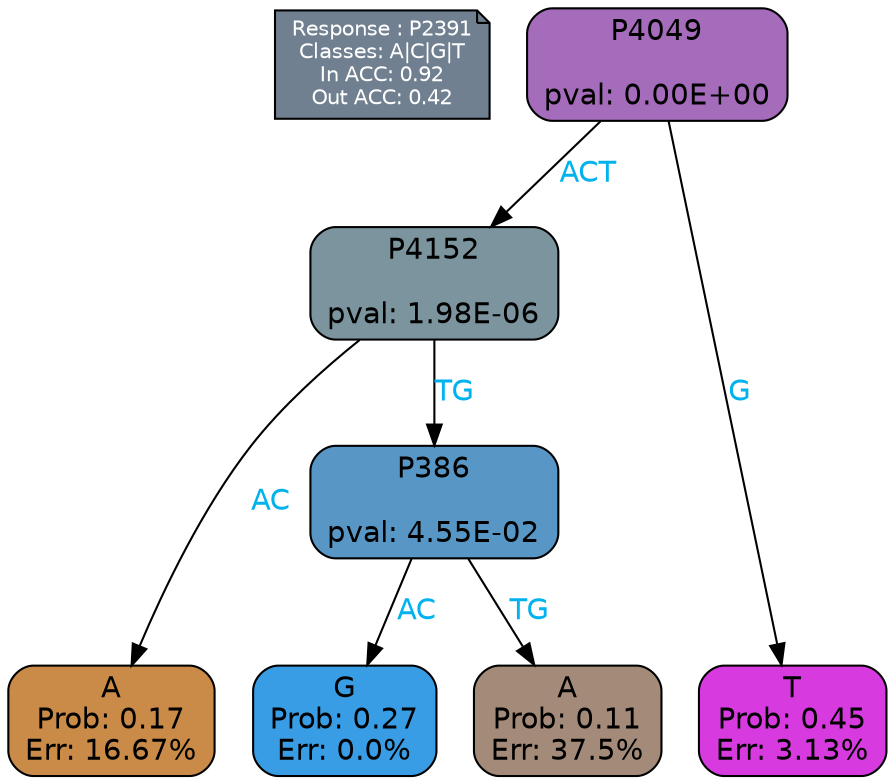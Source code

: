 digraph Tree {
node [shape=box, style="filled, rounded", color="black", fontname=helvetica] ;
graph [ranksep=equally, splines=polylines, bgcolor=transparent, dpi=600] ;
edge [fontname=helvetica] ;
LEGEND [label="Response : P2391
Classes: A|C|G|T
In ACC: 0.92
Out ACC: 0.42
",shape=note,align=left,style=filled,fillcolor="slategray",fontcolor="white",fontsize=10];1 [label="P4049

pval: 0.00E+00", fillcolor="#a46cbb"] ;
2 [label="P4152

pval: 1.98E-06", fillcolor="#7b949e"] ;
3 [label="A
Prob: 0.17
Err: 16.67%", fillcolor="#c98b47"] ;
4 [label="P386

pval: 4.55E-02", fillcolor="#5897c5"] ;
5 [label="G
Prob: 0.27
Err: 0.0%", fillcolor="#399de5"] ;
6 [label="A
Prob: 0.11
Err: 37.5%", fillcolor="#a48b79"] ;
7 [label="T
Prob: 0.45
Err: 3.13%", fillcolor="#d73bdf"] ;
1 -> 2 [label="ACT",fontcolor=deepskyblue2] ;
1 -> 7 [label="G",fontcolor=deepskyblue2] ;
2 -> 3 [label="AC",fontcolor=deepskyblue2] ;
2 -> 4 [label="TG",fontcolor=deepskyblue2] ;
4 -> 5 [label="AC",fontcolor=deepskyblue2] ;
4 -> 6 [label="TG",fontcolor=deepskyblue2] ;
{rank = same; 3;5;6;7;}{rank = same; LEGEND;1;}}